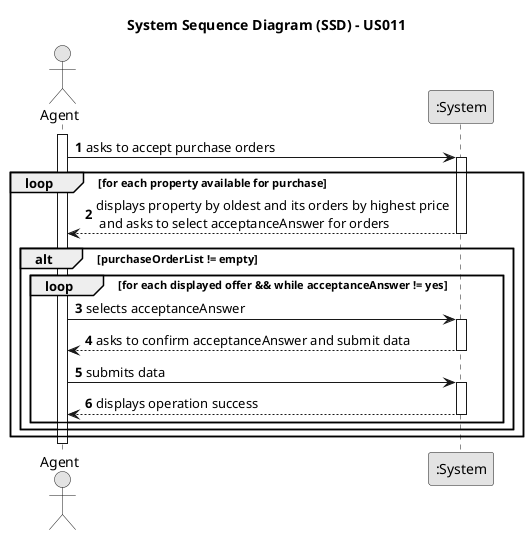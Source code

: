 @startuml
skinparam monochrome true
skinparam packageStyle rectangle
skinparam shadowing false

title System Sequence Diagram (SSD) - US011

autonumber

actor "Agent" as Agent
participant ":System" as System

activate Agent
    Agent -> System : asks to accept purchase orders
    activate System

    loop for each property available for purchase

    System --> Agent : displays property by oldest and its orders by highest price\n and asks to select acceptanceAnswer for orders
    deactivate System

    alt  purchaseOrderList != empty
    loop for each displayed offer && while acceptanceAnswer != yes

    Agent -> System : selects acceptanceAnswer
    activate System

    System -->  Agent: asks to confirm acceptanceAnswer and submit data
    deactivate System

    Agent -> System  : submits data
    activate System

    System --> Agent : displays operation success
    deactivate System
    end loop
    end alt
    end loop

deactivate Agent
@enduml
